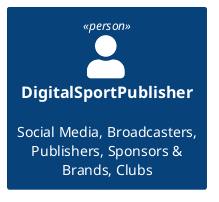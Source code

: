 @startuml SportRadar
!include <C4/C4_Container>
Person(DigitalSportPublisher, "DigitalSportPublisher", "Social Media, Broadcasters, Publishers, Sponsors & Brands, Clubs")
@enduml